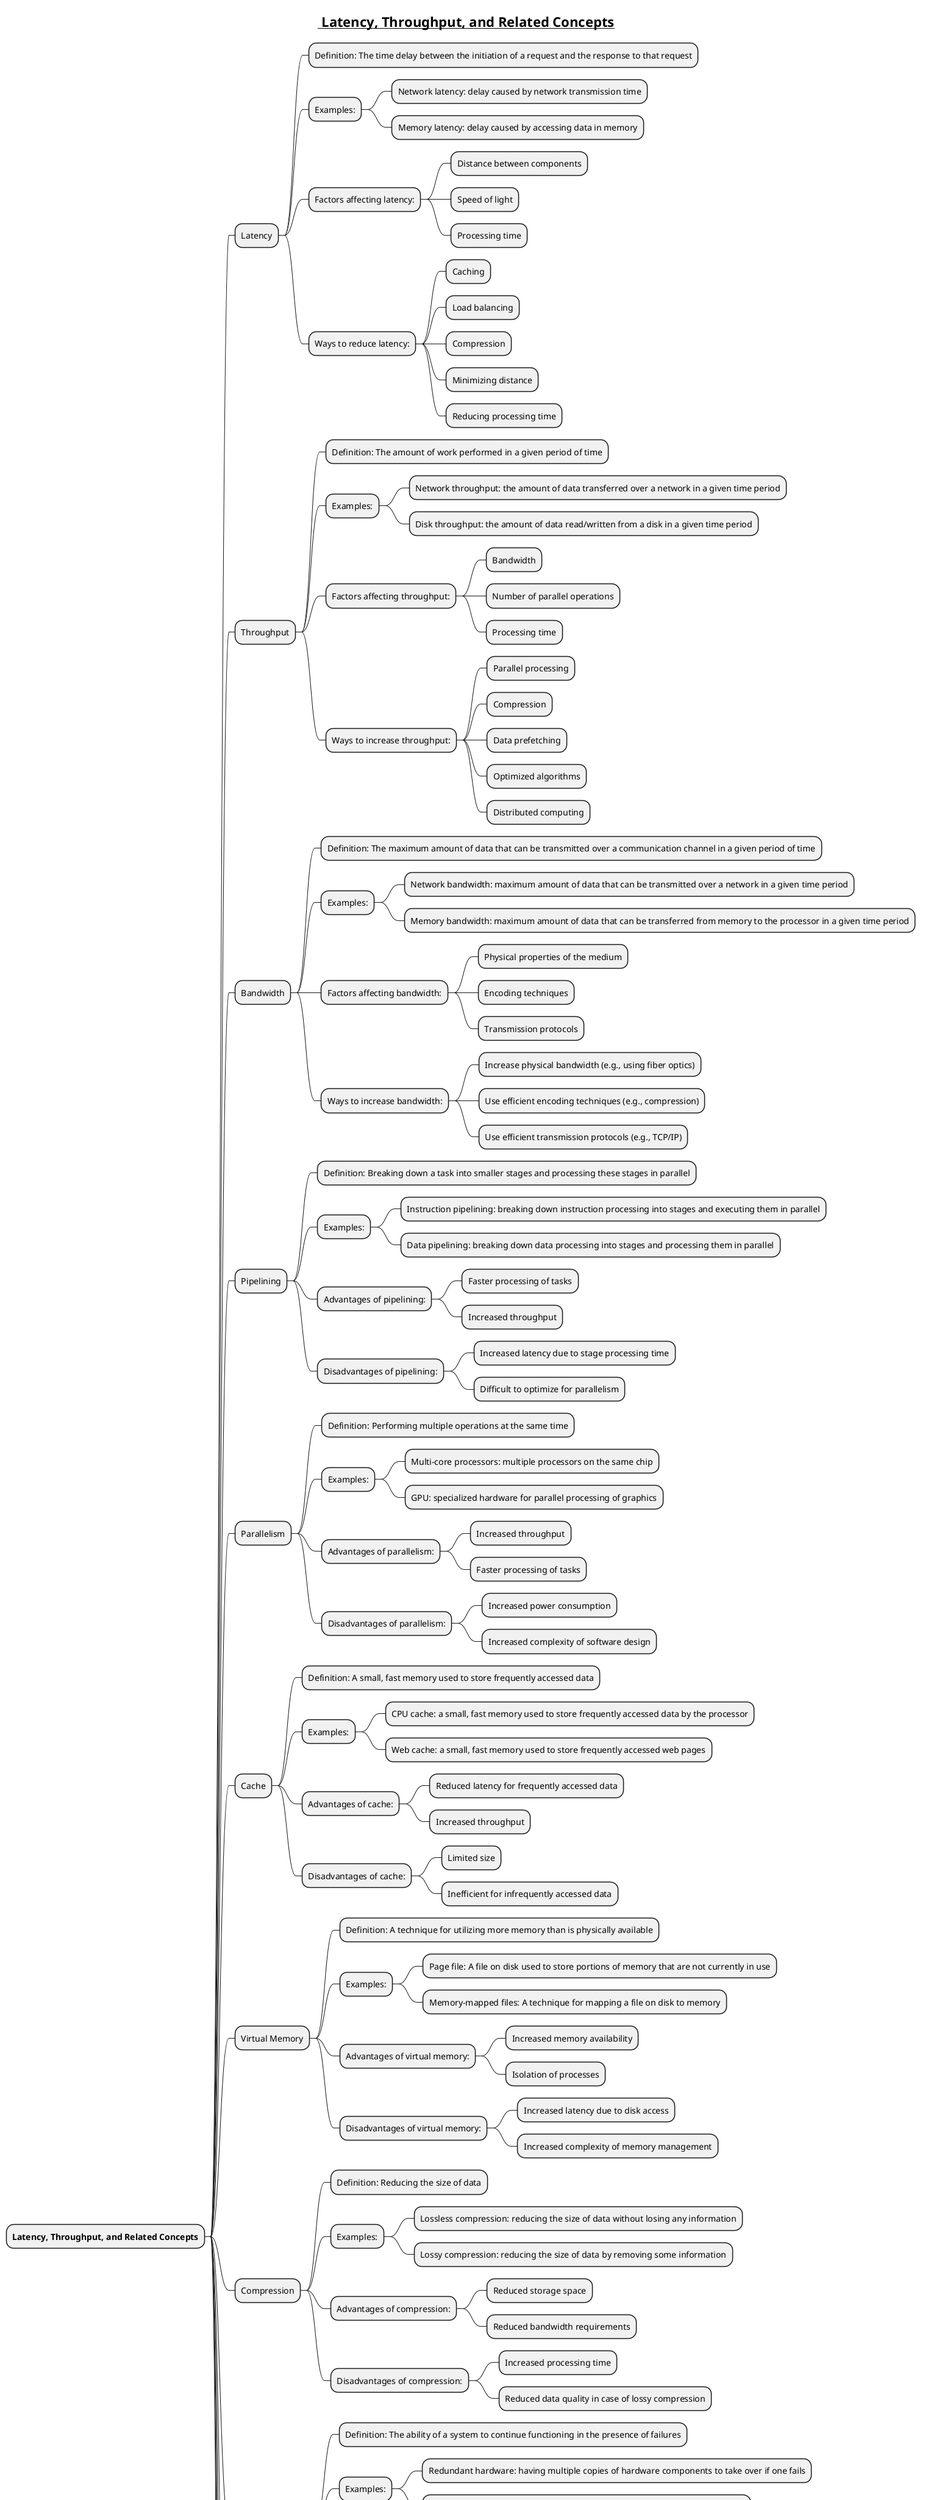 @startmindmap

title =__ Latency, Throughput, and Related Concepts__

* **Latency, Throughput, and Related Concepts**

** Latency
*** Definition: The time delay between the initiation of a request and the response to that request
*** Examples:
**** Network latency: delay caused by network transmission time
**** Memory latency: delay caused by accessing data in memory
*** Factors affecting latency:
**** Distance between components
**** Speed of light
**** Processing time
*** Ways to reduce latency:
**** Caching
**** Load balancing
**** Compression
**** Minimizing distance
**** Reducing processing time

** Throughput
*** Definition: The amount of work performed in a given period of time
*** Examples:
**** Network throughput: the amount of data transferred over a network in a given time period
**** Disk throughput: the amount of data read/written from a disk in a given time period
*** Factors affecting throughput:
**** Bandwidth
**** Number of parallel operations
**** Processing time
*** Ways to increase throughput:
**** Parallel processing
**** Compression
**** Data prefetching
**** Optimized algorithms
**** Distributed computing

** Bandwidth
*** Definition: The maximum amount of data that can be transmitted over a communication channel in a given period of time
*** Examples:
**** Network bandwidth: maximum amount of data that can be transmitted over a network in a given time period
**** Memory bandwidth: maximum amount of data that can be transferred from memory to the processor in a given time period
*** Factors affecting bandwidth:
**** Physical properties of the medium
**** Encoding techniques
**** Transmission protocols
*** Ways to increase bandwidth:
**** Increase physical bandwidth (e.g., using fiber optics)
**** Use efficient encoding techniques (e.g., compression)
**** Use efficient transmission protocols (e.g., TCP/IP)

** Pipelining
*** Definition: Breaking down a task into smaller stages and processing these stages in parallel
*** Examples:
**** Instruction pipelining: breaking down instruction processing into stages and executing them in parallel
**** Data pipelining: breaking down data processing into stages and processing them in parallel
*** Advantages of pipelining:
**** Faster processing of tasks
**** Increased throughput
*** Disadvantages of pipelining:
**** Increased latency due to stage processing time
**** Difficult to optimize for parallelism

** Parallelism
*** Definition: Performing multiple operations at the same time
*** Examples:
**** Multi-core processors: multiple processors on the same chip
**** GPU: specialized hardware for parallel processing of graphics
*** Advantages of parallelism:
**** Increased throughput
**** Faster processing of tasks
*** Disadvantages of parallelism:
**** Increased power consumption
**** Increased complexity of software design

** Cache
*** Definition: A small, fast memory used to store frequently accessed data
*** Examples:
**** CPU cache: a small, fast memory used to store frequently accessed data by the processor
**** Web cache: a small, fast memory used to store frequently accessed web pages
*** Advantages of cache:
**** Reduced latency for frequently accessed data
**** Increased throughput
*** Disadvantages of cache:
**** Limited size
**** Inefficient for infrequently accessed data

** Virtual Memory
*** Definition: A technique for utilizing more memory than is physically available
*** Examples:
**** Page file: A file on disk used to store portions of memory that are not currently in use
**** Memory-mapped files: A technique for mapping a file on disk to memory
*** Advantages of virtual memory:
**** Increased memory availability
**** Isolation of processes
*** Disadvantages of virtual memory:
**** Increased latency due to disk access
**** Increased complexity of memory management

** Compression
*** Definition: Reducing the size of data
*** Examples:
**** Lossless compression: reducing the size of data without losing any information
**** Lossy compression: reducing the size of data by removing some information
*** Advantages of compression:
**** Reduced storage space
**** Reduced bandwidth requirements
*** Disadvantages of compression:
**** Increased processing time
**** Reduced data quality in case of lossy compression


** Fault Tolerance
*** Definition: The ability of a system to continue functioning in the presence of failures
*** Examples:
**** Redundant hardware: having multiple copies of hardware components to take over if one fails
**** RAID: A technique for storing data across multiple disks to provide redundancy
*** Advantages of fault tolerance:
**** Increased reliability
**** Reduced downtime
*** Disadvantages of fault tolerance:
**** Increased cost

** Scheduling
*** Definition: The process of deciding which task to execute next
*** Examples:
**** Process scheduling: deciding which process to run next in a multi-tasking operating system
**** Disk scheduling: deciding which disk access request to service next
*** Factors affecting scheduling:
**** Priority of tasks
**** Resource utilization
**** Fairness
*** Types of scheduling algorithms:
**** Round-robin scheduling
**** Priority scheduling
**** First-come, first-served scheduling

** Memory Hierarchy
*** Definition: A hierarchy of storage devices, from fastest and smallest to slowest and largest
*** Examples:
**** Cache
**** Main memory (RAM)
**** Secondary storage (disk)
*** Advantages of memory hierarchy:
**** Reduced latency for frequently accessed data
**** Increased memory capacity
*** Disadvantages of memory hierarchy:
**** Increased cost
**** Complexity of memory management

** Instruction Set Architecture (ISA)
*** Definition: The set of instructions that a processor can execute
*** Examples:
**** x86-64: the instruction set used by most modern desktop and server processors
**** ARM: the instruction set used by most mobile and embedded processors
*** Advantages of ISA:
**** Portability of software
**** Compatibility with existing software
*** Disadvantages of ISA:
**** Limited by the design of the ISA
**** Difficult to change once established
*** Factors affecting ISA:
**** Application requirements
**** Design constraints
**** Performance goals
*** Ways to optimize ISA:
**** Reducing the number of instructions required for a task
**** Optimizing instruction encoding
**** Adding specialized instructions for frequently used tasks

** Microarchitecture
*** Definition: The implementation of an ISA in hardware
*** Examples:
**** Intel Core microarchitecture: used in many modern desktop and server processors
**** ARM Cortex-A microarchitecture: used in many mobile and embedded processors
*** Advantages of microarchitecture:
**** Performance optimizations specific to the ISA
**** Flexibility to change design without changing the ISA
*** Disadvantages of microarchitecture:
**** Limited by the design of the ISA
**** Complexity of design and verification
*** Examples:
**** Lossless compression: reduces the size of data without losing any information
**** Lossy compression: reduces the size of data by discarding some information
*** Advantages of compression:
**** Reduced storage requirements
**** Increased throughput
*** Disadvantages of compression:
**** Increased processing time
**** Potential loss of data

** Vector Processing
*** Definition: Performing the same operation on multiple pieces of data simultaneously
*** Examples:
**** SIMD (Single Instruction, Multiple Data): executing the same instruction on multiple pieces of data simultaneously
**** VLIW (Very Long Instruction Word): packing multiple instructions into a single instruction word to be executed in parallel
*** Advantages of vector processing:
**** Increased throughput
**** Reduced processing time for vector operations
*** Disadvantages of vector processing:
**** Limited applicability to certain types of operations
**** Difficult to optimize for parallelism





@endmindmap